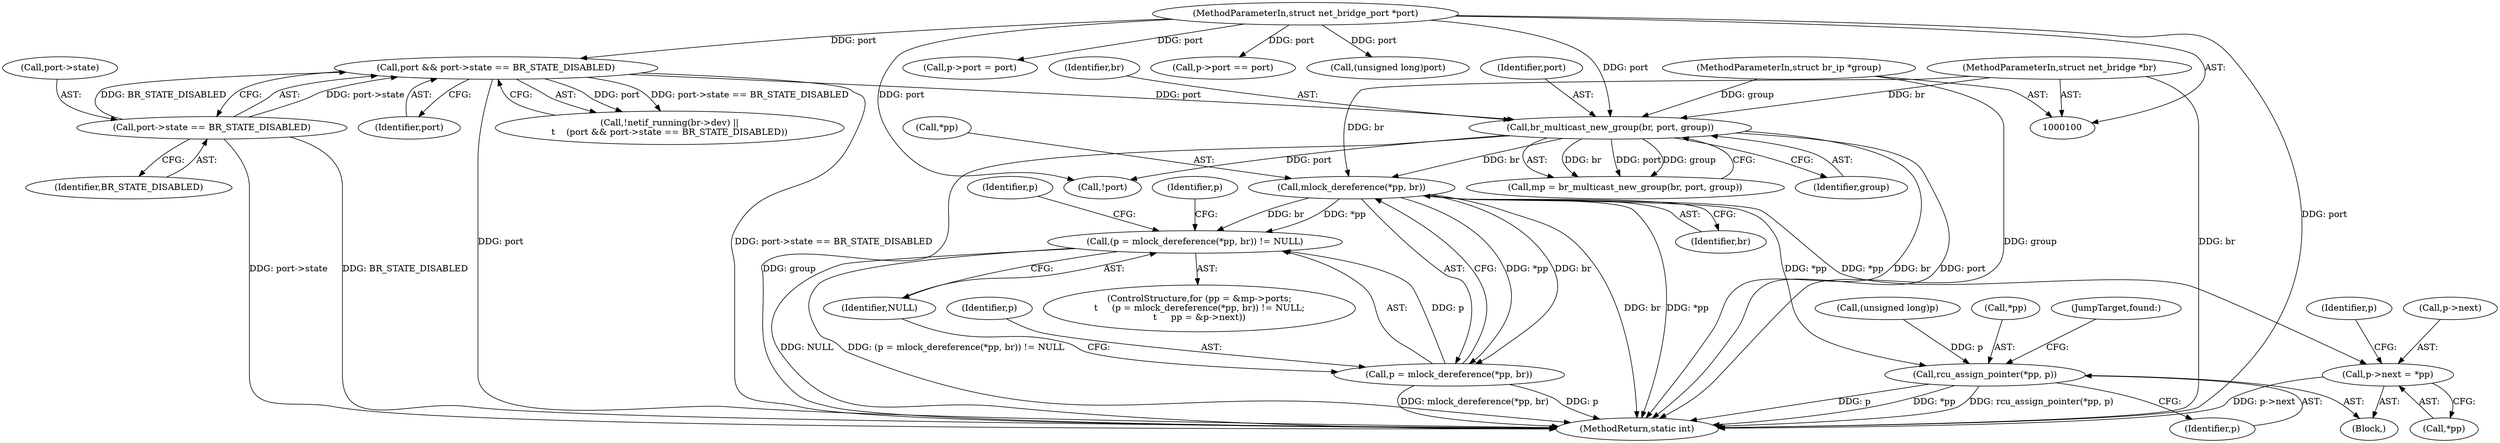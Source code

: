 digraph "0_linux_6b0d6a9b4296fa16a28d10d416db7a770fc03287@API" {
"1000187" [label="(Call,mlock_dereference(*pp, br))"];
"1000135" [label="(Call,br_multicast_new_group(br, port, group))"];
"1000101" [label="(MethodParameterIn,struct net_bridge *br)"];
"1000125" [label="(Call,port && port->state == BR_STATE_DISABLED)"];
"1000102" [label="(MethodParameterIn,struct net_bridge_port *port)"];
"1000127" [label="(Call,port->state == BR_STATE_DISABLED)"];
"1000103" [label="(MethodParameterIn,struct br_ip *group)"];
"1000184" [label="(Call,(p = mlock_dereference(*pp, br)) != NULL)"];
"1000185" [label="(Call,p = mlock_dereference(*pp, br))"];
"1000244" [label="(Call,p->next = *pp)"];
"1000277" [label="(Call,rcu_assign_pointer(*pp, p))"];
"1000138" [label="(Identifier,group)"];
"1000104" [label="(Block,)"];
"1000126" [label="(Identifier,port)"];
"1000185" [label="(Call,p = mlock_dereference(*pp, br))"];
"1000277" [label="(Call,rcu_assign_pointer(*pp, p))"];
"1000187" [label="(Call,mlock_dereference(*pp, br))"];
"1000148" [label="(Call,!port)"];
"1000281" [label="(JumpTarget,found:)"];
"1000239" [label="(Call,p->port = port)"];
"1000177" [label="(ControlStructure,for (pp = &mp->ports;\n\t     (p = mlock_dereference(*pp, br)) != NULL;\n\t     pp = &p->next))"];
"1000218" [label="(Identifier,p)"];
"1000103" [label="(MethodParameterIn,struct br_ip *group)"];
"1000274" [label="(Call,(unsigned long)p)"];
"1000245" [label="(Call,p->next)"];
"1000248" [label="(Call,*pp)"];
"1000202" [label="(Identifier,p)"];
"1000131" [label="(Identifier,BR_STATE_DISABLED)"];
"1000101" [label="(MethodParameterIn,struct net_bridge *br)"];
"1000137" [label="(Identifier,port)"];
"1000135" [label="(Call,br_multicast_new_group(br, port, group))"];
"1000304" [label="(MethodReturn,static int)"];
"1000200" [label="(Call,p->port == port)"];
"1000280" [label="(Identifier,p)"];
"1000102" [label="(MethodParameterIn,struct net_bridge_port *port)"];
"1000133" [label="(Call,mp = br_multicast_new_group(br, port, group))"];
"1000188" [label="(Call,*pp)"];
"1000136" [label="(Identifier,br)"];
"1000253" [label="(Identifier,p)"];
"1000119" [label="(Call,!netif_running(br->dev) ||\n\t    (port && port->state == BR_STATE_DISABLED))"];
"1000184" [label="(Call,(p = mlock_dereference(*pp, br)) != NULL)"];
"1000244" [label="(Call,p->next = *pp)"];
"1000127" [label="(Call,port->state == BR_STATE_DISABLED)"];
"1000213" [label="(Call,(unsigned long)port)"];
"1000125" [label="(Call,port && port->state == BR_STATE_DISABLED)"];
"1000191" [label="(Identifier,NULL)"];
"1000186" [label="(Identifier,p)"];
"1000128" [label="(Call,port->state)"];
"1000190" [label="(Identifier,br)"];
"1000278" [label="(Call,*pp)"];
"1000187" -> "1000185"  [label="AST: "];
"1000187" -> "1000190"  [label="CFG: "];
"1000188" -> "1000187"  [label="AST: "];
"1000190" -> "1000187"  [label="AST: "];
"1000185" -> "1000187"  [label="CFG: "];
"1000187" -> "1000304"  [label="DDG: *pp"];
"1000187" -> "1000304"  [label="DDG: br"];
"1000187" -> "1000184"  [label="DDG: *pp"];
"1000187" -> "1000184"  [label="DDG: br"];
"1000187" -> "1000185"  [label="DDG: *pp"];
"1000187" -> "1000185"  [label="DDG: br"];
"1000135" -> "1000187"  [label="DDG: br"];
"1000101" -> "1000187"  [label="DDG: br"];
"1000187" -> "1000244"  [label="DDG: *pp"];
"1000187" -> "1000277"  [label="DDG: *pp"];
"1000135" -> "1000133"  [label="AST: "];
"1000135" -> "1000138"  [label="CFG: "];
"1000136" -> "1000135"  [label="AST: "];
"1000137" -> "1000135"  [label="AST: "];
"1000138" -> "1000135"  [label="AST: "];
"1000133" -> "1000135"  [label="CFG: "];
"1000135" -> "1000304"  [label="DDG: br"];
"1000135" -> "1000304"  [label="DDG: group"];
"1000135" -> "1000304"  [label="DDG: port"];
"1000135" -> "1000133"  [label="DDG: br"];
"1000135" -> "1000133"  [label="DDG: port"];
"1000135" -> "1000133"  [label="DDG: group"];
"1000101" -> "1000135"  [label="DDG: br"];
"1000125" -> "1000135"  [label="DDG: port"];
"1000102" -> "1000135"  [label="DDG: port"];
"1000103" -> "1000135"  [label="DDG: group"];
"1000135" -> "1000148"  [label="DDG: port"];
"1000101" -> "1000100"  [label="AST: "];
"1000101" -> "1000304"  [label="DDG: br"];
"1000125" -> "1000119"  [label="AST: "];
"1000125" -> "1000126"  [label="CFG: "];
"1000125" -> "1000127"  [label="CFG: "];
"1000126" -> "1000125"  [label="AST: "];
"1000127" -> "1000125"  [label="AST: "];
"1000119" -> "1000125"  [label="CFG: "];
"1000125" -> "1000304"  [label="DDG: port"];
"1000125" -> "1000304"  [label="DDG: port->state == BR_STATE_DISABLED"];
"1000125" -> "1000119"  [label="DDG: port"];
"1000125" -> "1000119"  [label="DDG: port->state == BR_STATE_DISABLED"];
"1000102" -> "1000125"  [label="DDG: port"];
"1000127" -> "1000125"  [label="DDG: port->state"];
"1000127" -> "1000125"  [label="DDG: BR_STATE_DISABLED"];
"1000102" -> "1000100"  [label="AST: "];
"1000102" -> "1000304"  [label="DDG: port"];
"1000102" -> "1000148"  [label="DDG: port"];
"1000102" -> "1000200"  [label="DDG: port"];
"1000102" -> "1000213"  [label="DDG: port"];
"1000102" -> "1000239"  [label="DDG: port"];
"1000127" -> "1000131"  [label="CFG: "];
"1000128" -> "1000127"  [label="AST: "];
"1000131" -> "1000127"  [label="AST: "];
"1000127" -> "1000304"  [label="DDG: port->state"];
"1000127" -> "1000304"  [label="DDG: BR_STATE_DISABLED"];
"1000103" -> "1000100"  [label="AST: "];
"1000103" -> "1000304"  [label="DDG: group"];
"1000184" -> "1000177"  [label="AST: "];
"1000184" -> "1000191"  [label="CFG: "];
"1000185" -> "1000184"  [label="AST: "];
"1000191" -> "1000184"  [label="AST: "];
"1000202" -> "1000184"  [label="CFG: "];
"1000218" -> "1000184"  [label="CFG: "];
"1000184" -> "1000304"  [label="DDG: (p = mlock_dereference(*pp, br)) != NULL"];
"1000184" -> "1000304"  [label="DDG: NULL"];
"1000185" -> "1000184"  [label="DDG: p"];
"1000186" -> "1000185"  [label="AST: "];
"1000191" -> "1000185"  [label="CFG: "];
"1000185" -> "1000304"  [label="DDG: p"];
"1000185" -> "1000304"  [label="DDG: mlock_dereference(*pp, br)"];
"1000244" -> "1000104"  [label="AST: "];
"1000244" -> "1000248"  [label="CFG: "];
"1000245" -> "1000244"  [label="AST: "];
"1000248" -> "1000244"  [label="AST: "];
"1000253" -> "1000244"  [label="CFG: "];
"1000244" -> "1000304"  [label="DDG: p->next"];
"1000277" -> "1000104"  [label="AST: "];
"1000277" -> "1000280"  [label="CFG: "];
"1000278" -> "1000277"  [label="AST: "];
"1000280" -> "1000277"  [label="AST: "];
"1000281" -> "1000277"  [label="CFG: "];
"1000277" -> "1000304"  [label="DDG: p"];
"1000277" -> "1000304"  [label="DDG: *pp"];
"1000277" -> "1000304"  [label="DDG: rcu_assign_pointer(*pp, p)"];
"1000274" -> "1000277"  [label="DDG: p"];
}
